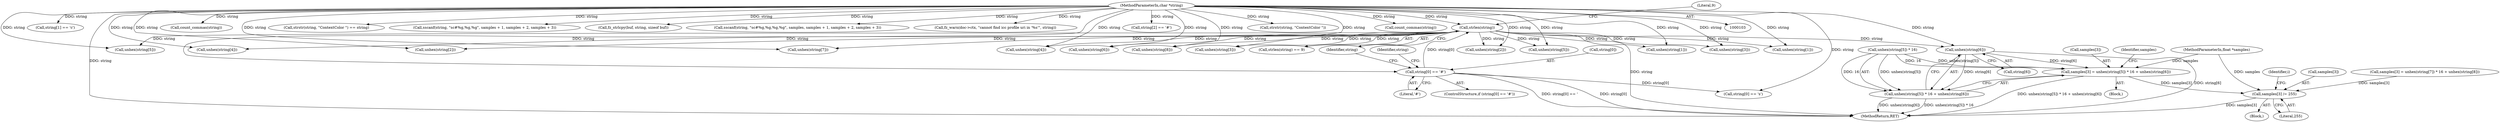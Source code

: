 digraph "0_ghostscript_60dabde18d7fe12b19da8b509bdfee9cc886aafc_0@pointer" {
"1000258" [label="(Call,unhex(string[6]))"];
"1000146" [label="(Call,strlen(string))"];
"1000138" [label="(Call,string[0] == '#')"];
"1000106" [label="(MethodParameterIn,char *string)"];
"1000247" [label="(Call,samples[3] = unhex(string[5]) * 16 + unhex(string[6]))"];
"1000277" [label="(Call,samples[3] /= 255)"];
"1000251" [label="(Call,unhex(string[5]) * 16 + unhex(string[6]))"];
"1000530" [label="(MethodReturn,RET)"];
"1000142" [label="(Literal,'#')"];
"1000253" [label="(Call,unhex(string[5]))"];
"1000291" [label="(Call,string[1] == 'c')"];
"1000139" [label="(Call,string[0])"];
"1000321" [label="(Call,count_commas(string))"];
"1000211" [label="(Block,)"];
"1000161" [label="(Call,unhex(string[2]))"];
"1000251" [label="(Call,unhex(string[5]) * 16 + unhex(string[6]))"];
"1000264" [label="(Identifier,samples)"];
"1000243" [label="(Call,unhex(string[4]))"];
"1000495" [label="(Identifier,i)"];
"1000339" [label="(Call,strstr(string, \"ContextColor \") == string)"];
"1000307" [label="(Call,sscanf(string, \"sc#%g,%g,%g\", samples + 1, samples + 2, samples + 3))"];
"1000106" [label="(MethodParameterIn,char *string)"];
"1000345" [label="(Call,fz_strlcpy(buf, string, sizeof buf))"];
"1000258" [label="(Call,unhex(string[6]))"];
"1000156" [label="(Call,unhex(string[1]))"];
"1000201" [label="(Call,unhex(string[7]))"];
"1000324" [label="(Call,sscanf(string, \"sc#%g,%g,%g,%g\", samples, samples + 1, samples + 2, samples + 3))"];
"1000364" [label="(Call,fz_warn(doc->ctx, \"cannot find icc profile uri in '%s'\", string))"];
"1000143" [label="(Block,)"];
"1000281" [label="(Literal,255)"];
"1000171" [label="(Call,unhex(string[3]))"];
"1000108" [label="(MethodParameterIn,float *samples)"];
"1000296" [label="(Call,string[2] == '#')"];
"1000247" [label="(Call,samples[3] = unhex(string[5]) * 16 + unhex(string[6]))"];
"1000206" [label="(Call,unhex(string[8]))"];
"1000147" [label="(Identifier,string)"];
"1000186" [label="(Call,unhex(string[5]))"];
"1000176" [label="(Call,unhex(string[4]))"];
"1000287" [label="(Identifier,string)"];
"1000252" [label="(Call,unhex(string[5]) * 16)"];
"1000248" [label="(Call,samples[3])"];
"1000340" [label="(Call,strstr(string, \"ContextColor \"))"];
"1000277" [label="(Call,samples[3] /= 255)"];
"1000228" [label="(Call,unhex(string[2]))"];
"1000191" [label="(Call,unhex(string[6]))"];
"1000304" [label="(Call,count_commas(string))"];
"1000223" [label="(Call,unhex(string[1]))"];
"1000259" [label="(Call,string[6])"];
"1000138" [label="(Call,string[0] == '#')"];
"1000285" [label="(Call,string[0] == 's')"];
"1000238" [label="(Call,unhex(string[3]))"];
"1000278" [label="(Call,samples[3])"];
"1000137" [label="(ControlStructure,if (string[0] == '#'))"];
"1000195" [label="(Call,samples[3] = unhex(string[7]) * 16 + unhex(string[8]))"];
"1000146" [label="(Call,strlen(string))"];
"1000148" [label="(Literal,9)"];
"1000145" [label="(Call,strlen(string) == 9)"];
"1000258" -> "1000251"  [label="AST: "];
"1000258" -> "1000259"  [label="CFG: "];
"1000259" -> "1000258"  [label="AST: "];
"1000251" -> "1000258"  [label="CFG: "];
"1000258" -> "1000530"  [label="DDG: string[6]"];
"1000258" -> "1000247"  [label="DDG: string[6]"];
"1000258" -> "1000251"  [label="DDG: string[6]"];
"1000146" -> "1000258"  [label="DDG: string"];
"1000106" -> "1000258"  [label="DDG: string"];
"1000146" -> "1000145"  [label="AST: "];
"1000146" -> "1000147"  [label="CFG: "];
"1000147" -> "1000146"  [label="AST: "];
"1000148" -> "1000146"  [label="CFG: "];
"1000146" -> "1000530"  [label="DDG: string"];
"1000146" -> "1000145"  [label="DDG: string"];
"1000138" -> "1000146"  [label="DDG: string[0]"];
"1000106" -> "1000146"  [label="DDG: string"];
"1000146" -> "1000156"  [label="DDG: string"];
"1000146" -> "1000161"  [label="DDG: string"];
"1000146" -> "1000171"  [label="DDG: string"];
"1000146" -> "1000176"  [label="DDG: string"];
"1000146" -> "1000186"  [label="DDG: string"];
"1000146" -> "1000191"  [label="DDG: string"];
"1000146" -> "1000201"  [label="DDG: string"];
"1000146" -> "1000206"  [label="DDG: string"];
"1000146" -> "1000223"  [label="DDG: string"];
"1000146" -> "1000228"  [label="DDG: string"];
"1000146" -> "1000238"  [label="DDG: string"];
"1000146" -> "1000243"  [label="DDG: string"];
"1000146" -> "1000253"  [label="DDG: string"];
"1000138" -> "1000137"  [label="AST: "];
"1000138" -> "1000142"  [label="CFG: "];
"1000139" -> "1000138"  [label="AST: "];
"1000142" -> "1000138"  [label="AST: "];
"1000147" -> "1000138"  [label="CFG: "];
"1000287" -> "1000138"  [label="CFG: "];
"1000138" -> "1000530"  [label="DDG: string[0]"];
"1000138" -> "1000530"  [label="DDG: string[0] == '"];
"1000106" -> "1000138"  [label="DDG: string"];
"1000138" -> "1000285"  [label="DDG: string[0]"];
"1000106" -> "1000103"  [label="AST: "];
"1000106" -> "1000530"  [label="DDG: string"];
"1000106" -> "1000156"  [label="DDG: string"];
"1000106" -> "1000161"  [label="DDG: string"];
"1000106" -> "1000171"  [label="DDG: string"];
"1000106" -> "1000176"  [label="DDG: string"];
"1000106" -> "1000186"  [label="DDG: string"];
"1000106" -> "1000191"  [label="DDG: string"];
"1000106" -> "1000201"  [label="DDG: string"];
"1000106" -> "1000206"  [label="DDG: string"];
"1000106" -> "1000223"  [label="DDG: string"];
"1000106" -> "1000228"  [label="DDG: string"];
"1000106" -> "1000238"  [label="DDG: string"];
"1000106" -> "1000243"  [label="DDG: string"];
"1000106" -> "1000253"  [label="DDG: string"];
"1000106" -> "1000285"  [label="DDG: string"];
"1000106" -> "1000291"  [label="DDG: string"];
"1000106" -> "1000296"  [label="DDG: string"];
"1000106" -> "1000304"  [label="DDG: string"];
"1000106" -> "1000307"  [label="DDG: string"];
"1000106" -> "1000321"  [label="DDG: string"];
"1000106" -> "1000324"  [label="DDG: string"];
"1000106" -> "1000340"  [label="DDG: string"];
"1000106" -> "1000339"  [label="DDG: string"];
"1000106" -> "1000345"  [label="DDG: string"];
"1000106" -> "1000364"  [label="DDG: string"];
"1000247" -> "1000211"  [label="AST: "];
"1000247" -> "1000251"  [label="CFG: "];
"1000248" -> "1000247"  [label="AST: "];
"1000251" -> "1000247"  [label="AST: "];
"1000264" -> "1000247"  [label="CFG: "];
"1000247" -> "1000530"  [label="DDG: unhex(string[5]) * 16 + unhex(string[6])"];
"1000252" -> "1000247"  [label="DDG: unhex(string[5])"];
"1000252" -> "1000247"  [label="DDG: 16"];
"1000108" -> "1000247"  [label="DDG: samples"];
"1000247" -> "1000277"  [label="DDG: samples[3]"];
"1000277" -> "1000143"  [label="AST: "];
"1000277" -> "1000281"  [label="CFG: "];
"1000278" -> "1000277"  [label="AST: "];
"1000281" -> "1000277"  [label="AST: "];
"1000495" -> "1000277"  [label="CFG: "];
"1000277" -> "1000530"  [label="DDG: samples[3]"];
"1000195" -> "1000277"  [label="DDG: samples[3]"];
"1000108" -> "1000277"  [label="DDG: samples"];
"1000252" -> "1000251"  [label="AST: "];
"1000251" -> "1000530"  [label="DDG: unhex(string[5]) * 16"];
"1000251" -> "1000530"  [label="DDG: unhex(string[6])"];
"1000252" -> "1000251"  [label="DDG: unhex(string[5])"];
"1000252" -> "1000251"  [label="DDG: 16"];
}
